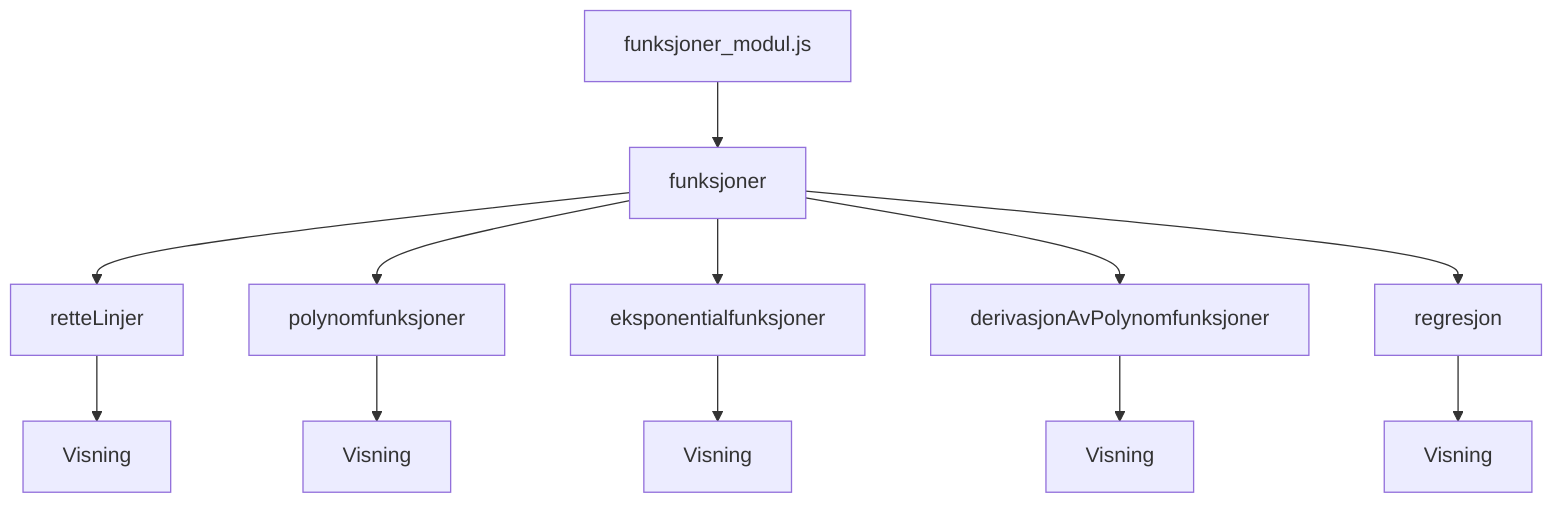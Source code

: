 graph TD
    A[funksjoner_modul.js] --> B[funksjoner]
    B --> C[retteLinjer]
    B --> D[polynomfunksjoner]
    B --> E[eksponentialfunksjoner]
    B --> F[derivasjonAvPolynomfunksjoner]
    B --> G[regresjon]
    C --> H[Visning]
    D --> I[Visning]
    E --> J[Visning]
    F --> K[Visning]
    G --> L[Visning]